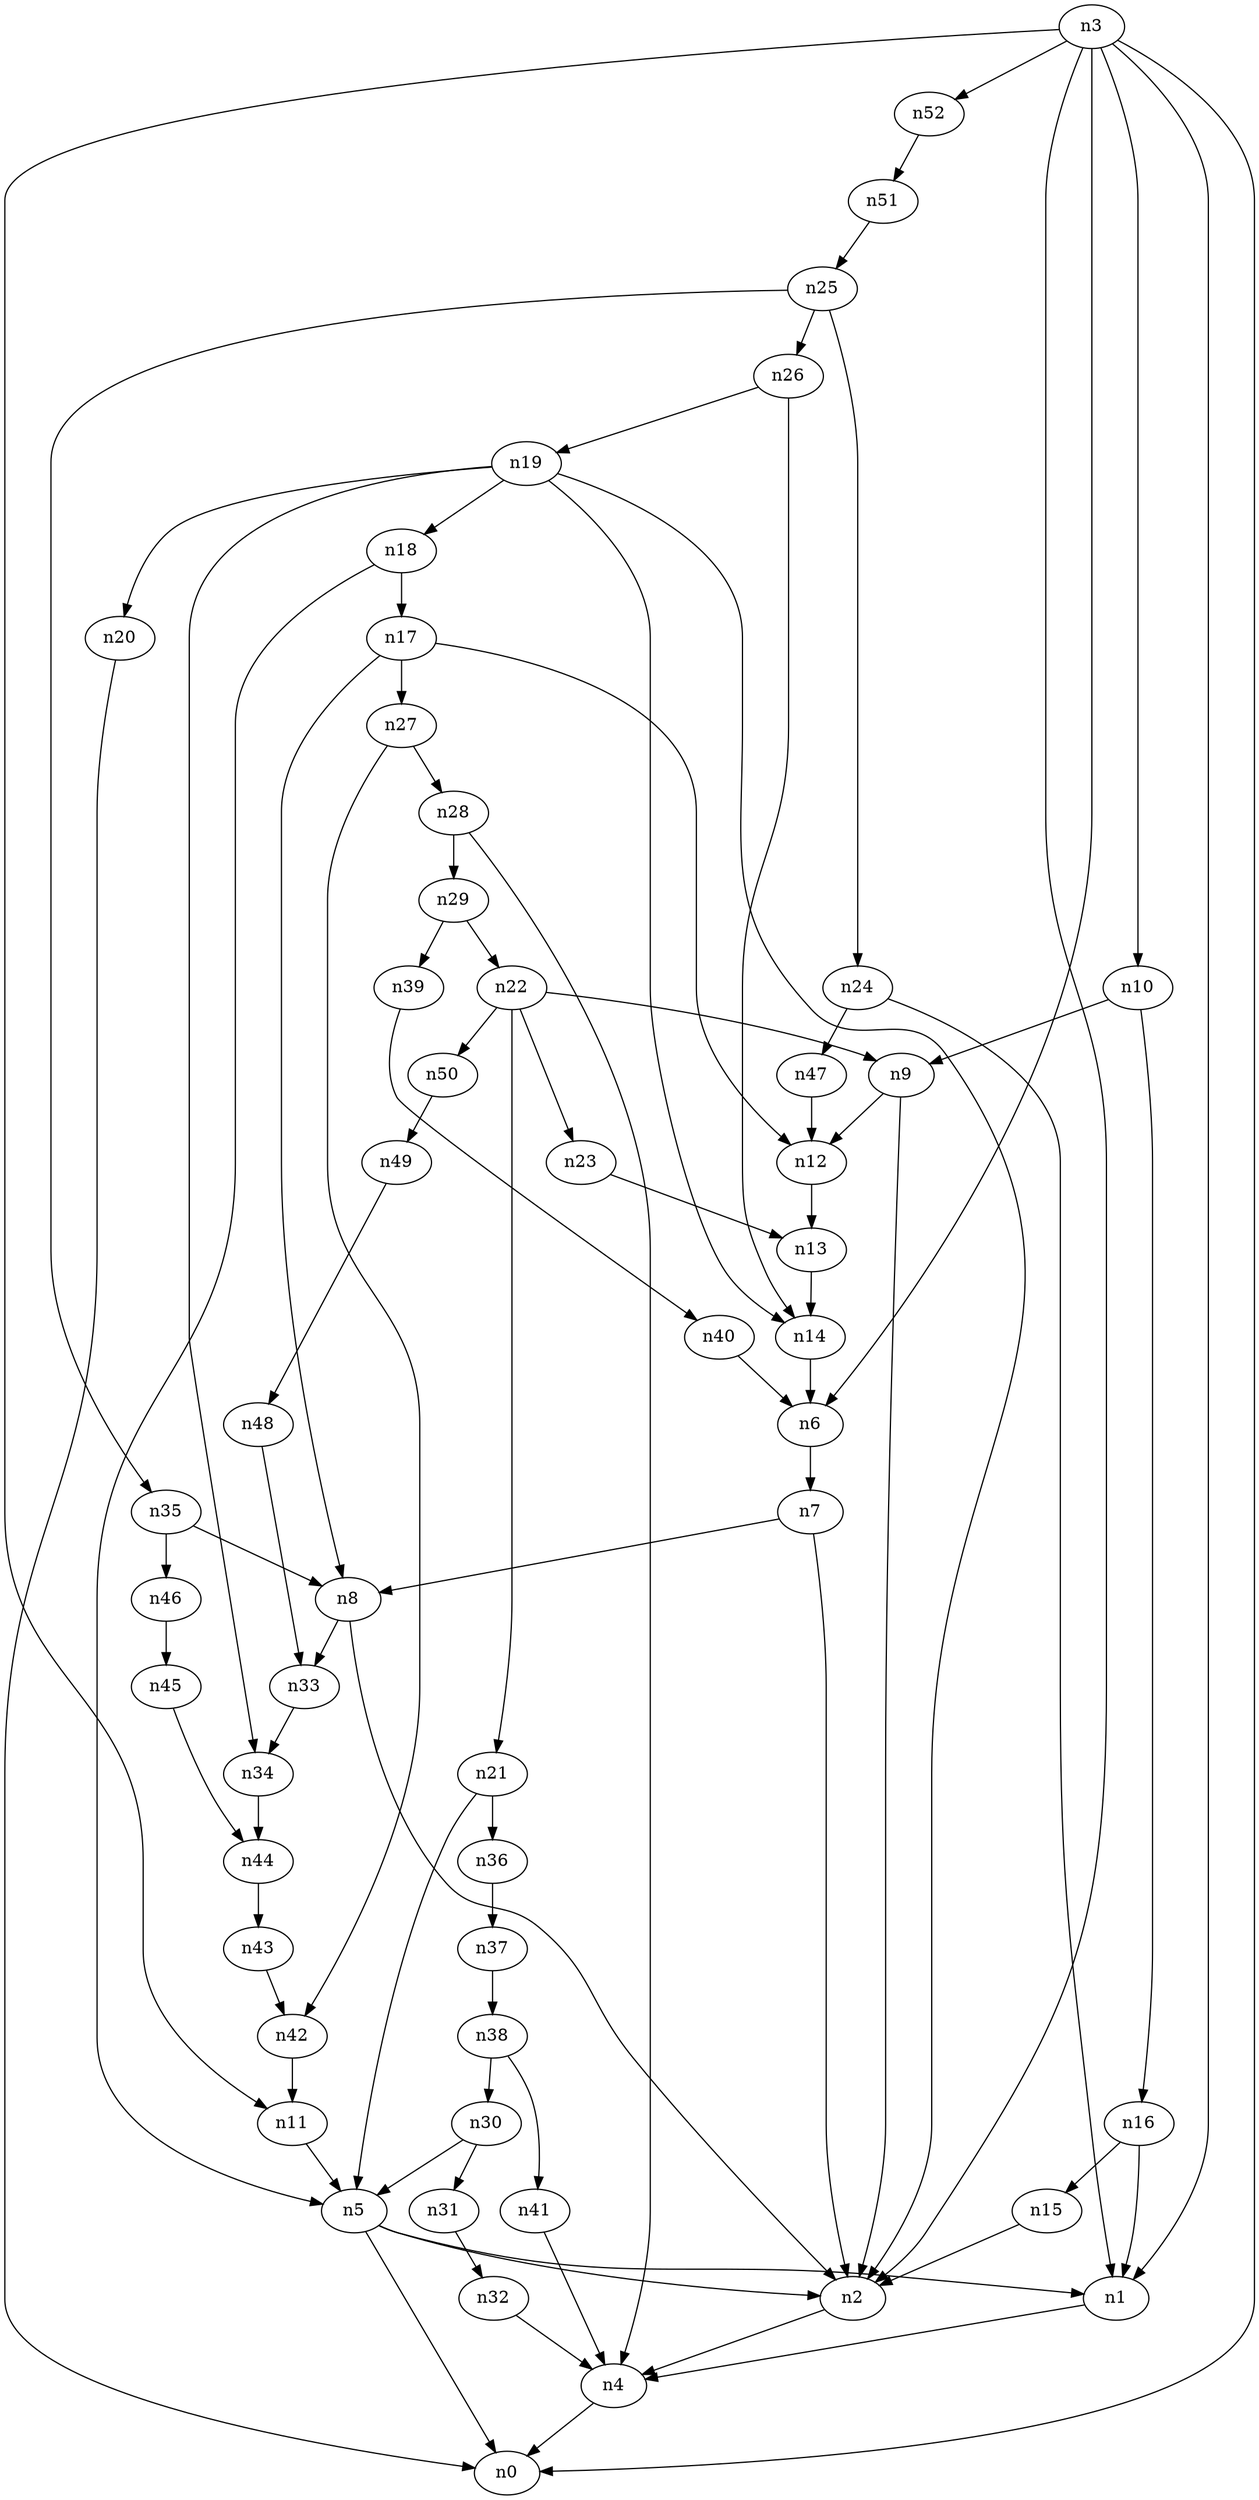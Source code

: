 digraph G {
	n1 -> n4	 [_graphml_id=e4];
	n2 -> n4	 [_graphml_id=e7];
	n3 -> n0	 [_graphml_id=e0];
	n3 -> n1	 [_graphml_id=e3];
	n3 -> n2	 [_graphml_id=e6];
	n3 -> n6	 [_graphml_id=e9];
	n3 -> n10	 [_graphml_id=e15];
	n3 -> n11	 [_graphml_id=e17];
	n3 -> n52	 [_graphml_id=e85];
	n4 -> n0	 [_graphml_id=e1];
	n5 -> n0	 [_graphml_id=e2];
	n5 -> n1	 [_graphml_id=e5];
	n5 -> n2	 [_graphml_id=e8];
	n6 -> n7	 [_graphml_id=e10];
	n7 -> n2	 [_graphml_id=e18];
	n7 -> n8	 [_graphml_id=e11];
	n8 -> n2	 [_graphml_id=e12];
	n8 -> n33	 [_graphml_id=e53];
	n9 -> n2	 [_graphml_id=e13];
	n9 -> n12	 [_graphml_id=e19];
	n10 -> n9	 [_graphml_id=e14];
	n10 -> n16	 [_graphml_id=e25];
	n11 -> n5	 [_graphml_id=e16];
	n12 -> n13	 [_graphml_id=e20];
	n13 -> n14	 [_graphml_id=e21];
	n14 -> n6	 [_graphml_id=e22];
	n15 -> n2	 [_graphml_id=e23];
	n16 -> n1	 [_graphml_id=e28];
	n16 -> n15	 [_graphml_id=e24];
	n17 -> n8	 [_graphml_id=e27];
	n17 -> n12	 [_graphml_id=e26];
	n17 -> n27	 [_graphml_id=e43];
	n18 -> n5	 [_graphml_id=e29];
	n18 -> n17	 [_graphml_id=e68];
	n19 -> n2	 [_graphml_id=e38];
	n19 -> n14	 [_graphml_id=e58];
	n19 -> n18	 [_graphml_id=e30];
	n19 -> n20	 [_graphml_id=e31];
	n19 -> n34	 [_graphml_id=e55];
	n20 -> n0	 [_graphml_id=e32];
	n21 -> n5	 [_graphml_id=e33];
	n21 -> n36	 [_graphml_id=e59];
	n22 -> n9	 [_graphml_id=e35];
	n22 -> n21	 [_graphml_id=e34];
	n22 -> n23	 [_graphml_id=e37];
	n22 -> n50	 [_graphml_id=e82];
	n23 -> n13	 [_graphml_id=e36];
	n24 -> n1	 [_graphml_id=e39];
	n24 -> n47	 [_graphml_id=e77];
	n25 -> n24	 [_graphml_id=e40];
	n25 -> n26	 [_graphml_id=e41];
	n25 -> n35	 [_graphml_id=e56];
	n26 -> n14	 [_graphml_id=e42];
	n26 -> n19	 [_graphml_id=e48];
	n27 -> n28	 [_graphml_id=e44];
	n27 -> n42	 [_graphml_id=e78];
	n28 -> n4	 [_graphml_id=e45];
	n28 -> n29	 [_graphml_id=e47];
	n29 -> n22	 [_graphml_id=e46];
	n29 -> n39	 [_graphml_id=e63];
	n30 -> n5	 [_graphml_id=e49];
	n30 -> n31	 [_graphml_id=e50];
	n31 -> n32	 [_graphml_id=e51];
	n32 -> n4	 [_graphml_id=e52];
	n33 -> n34	 [_graphml_id=e54];
	n34 -> n44	 [_graphml_id=e72];
	n35 -> n8	 [_graphml_id=e57];
	n35 -> n46	 [_graphml_id=e75];
	n36 -> n37	 [_graphml_id=e60];
	n37 -> n38	 [_graphml_id=e61];
	n38 -> n30	 [_graphml_id=e62];
	n38 -> n41	 [_graphml_id=e67];
	n39 -> n40	 [_graphml_id=e64];
	n40 -> n6	 [_graphml_id=e65];
	n41 -> n4	 [_graphml_id=e66];
	n42 -> n11	 [_graphml_id=e69];
	n43 -> n42	 [_graphml_id=e70];
	n44 -> n43	 [_graphml_id=e71];
	n45 -> n44	 [_graphml_id=e73];
	n46 -> n45	 [_graphml_id=e74];
	n47 -> n12	 [_graphml_id=e76];
	n48 -> n33	 [_graphml_id=e79];
	n49 -> n48	 [_graphml_id=e80];
	n50 -> n49	 [_graphml_id=e81];
	n51 -> n25	 [_graphml_id=e83];
	n52 -> n51	 [_graphml_id=e84];
}
